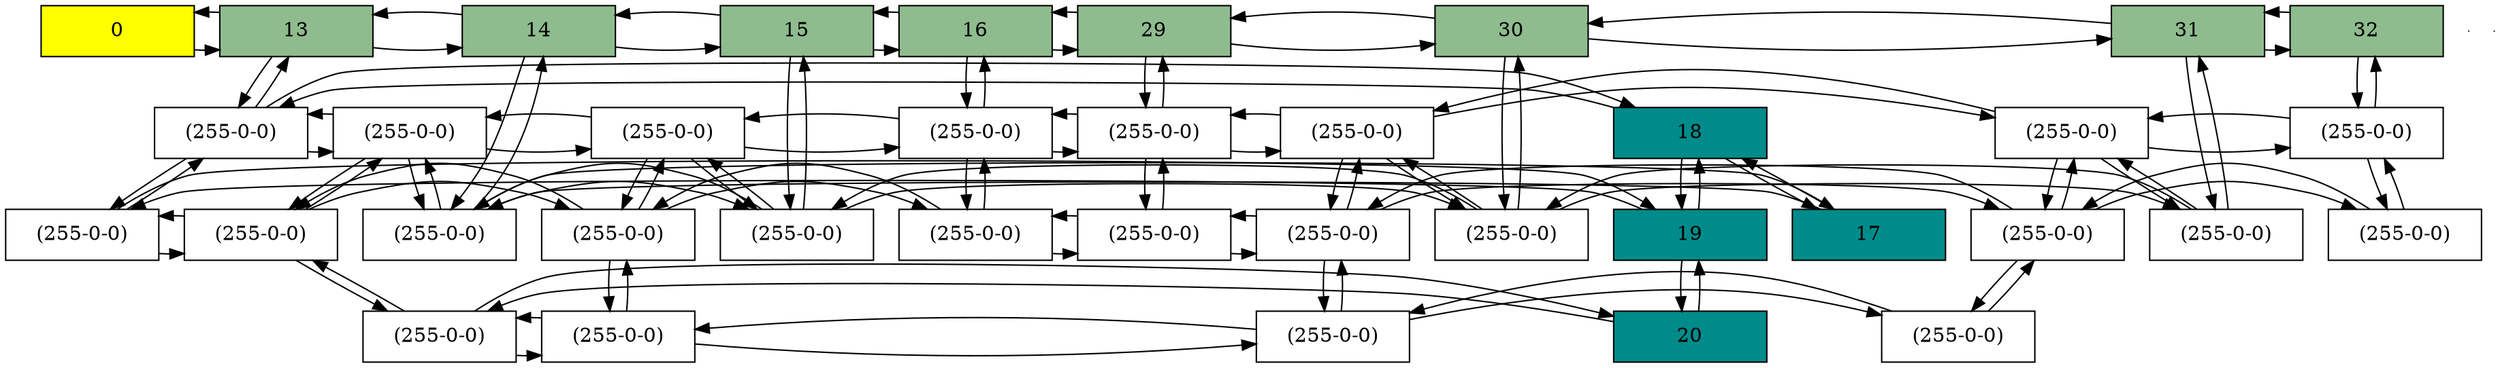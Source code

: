 digraph Sparce_Matrix {
 node [shape=box]
  Mt[ label = "0", width = 1.5, style = filled, fillcolor = yellow, group = 1 ];
e0[ shape = point, width = 0 ];
 e1[ shape = point, width = 0 ];
U17[label = "17" pos = "5.3,3.5!" width = 1.5 style = filled, fillcolor = cyan4, group = 1 ];
U17 -> N14_L17
N14_L17 ->U17
U17 -> U18
U18 -> U17
N14_L17 -> N14_L18
N14_L18 -> N14_L17
N14_L17[label = "(255-0-0)" width = 1.5, group = 2 ];
{ rank = same; U17;N14_L17; }
N14_L17 -> N15_L17
N15_L17 -> N14_L17
N15_L17 -> N15_L18
N15_L18 -> N15_L17
N15_L17[label = "(255-0-0)" width = 1.5, group = 2 ];
{ rank = same; U17;N15_L17; }
N15_L17 -> N30_L17
N30_L17 -> N15_L17
N30_L17 -> N30_L18
N30_L18 -> N30_L17
N30_L17[label = "(255-0-0)" width = 1.5, group = 2 ];
{ rank = same; U17;N30_L17; }
N30_L17 -> N31_L17
N31_L17 -> N30_L17
N31_L17 -> N31_L18
N31_L18 -> N31_L17
N31_L17[label = "(255-0-0)" width = 1.5, group = 2 ];
{ rank = same; U17;N31_L17; }
U18[label = "18" pos = "5.3,3.5!" width = 1.5 style = filled, fillcolor = cyan4, group = 1 ];
U18 -> N13_L18
N13_L18 ->U18
U18 -> U19
U19 -> U18
N13_L18 -> N13_L19
N13_L19 -> N13_L18
N13_L18[label = "(255-0-0)" width = 1.5, group = 2 ];
{ rank = same; U18;N13_L18; }
N13_L18 -> N14_L18
N14_L18 -> N13_L18
N14_L18 -> N14_L19
N14_L19 -> N14_L18
N14_L18[label = "(255-0-0)" width = 1.5, group = 2 ];
{ rank = same; U18;N14_L18; }
N14_L18 -> N15_L18
N15_L18 -> N14_L18
N15_L18 -> N15_L19
N15_L19 -> N15_L18
N15_L18[label = "(255-0-0)" width = 1.5, group = 2 ];
{ rank = same; U18;N15_L18; }
N15_L18 -> N16_L18
N16_L18 -> N15_L18
N16_L18 -> N16_L19
N16_L19 -> N16_L18
N16_L18[label = "(255-0-0)" width = 1.5, group = 2 ];
{ rank = same; U18;N16_L18; }
N16_L18 -> N29_L18
N29_L18 -> N16_L18
N29_L18 -> N29_L19
N29_L19 -> N29_L18
N29_L18[label = "(255-0-0)" width = 1.5, group = 2 ];
{ rank = same; U18;N29_L18; }
N29_L18 -> N30_L18
N30_L18 -> N29_L18
N30_L18 -> N30_L19
N30_L19 -> N30_L18
N30_L18[label = "(255-0-0)" width = 1.5, group = 2 ];
{ rank = same; U18;N30_L18; }
N30_L18 -> N31_L18
N31_L18 -> N30_L18
N31_L18 -> N31_L19
N31_L19 -> N31_L18
N31_L18[label = "(255-0-0)" width = 1.5, group = 2 ];
{ rank = same; U18;N31_L18; }
N31_L18 -> N32_L18
N32_L18 -> N31_L18
N32_L18 -> N32_L19
N32_L19 -> N32_L18
N32_L18[label = "(255-0-0)" width = 1.5, group = 2 ];
{ rank = same; U18;N32_L18; }
U19[label = "19" pos = "5.3,3.5!" width = 1.5 style = filled, fillcolor = cyan4, group = 1 ];
U19 -> N13_L19
N13_L19 ->U19
U19 -> U20
U20 -> U19
N13_L19[label = "(255-0-0)" width = 1.5, group = 2 ];
{ rank = same; U19;N13_L19; }
N13_L19 -> N14_L19
N14_L19 -> N13_L19
N14_L19 -> N14_L20
N14_L20 -> N14_L19
N14_L19[label = "(255-0-0)" width = 1.5, group = 2 ];
{ rank = same; U19;N14_L19; }
N14_L19 -> N15_L19
N15_L19 -> N14_L19
N15_L19 -> N15_L20
N15_L20 -> N15_L19
N15_L19[label = "(255-0-0)" width = 1.5, group = 2 ];
{ rank = same; U19;N15_L19; }
N15_L19 -> N16_L19
N16_L19 -> N15_L19
N16_L19[label = "(255-0-0)" width = 1.5, group = 2 ];
{ rank = same; U19;N16_L19; }
N16_L19 -> N29_L19
N29_L19 -> N16_L19
N29_L19[label = "(255-0-0)" width = 1.5, group = 2 ];
{ rank = same; U19;N29_L19; }
N29_L19 -> N30_L19
N30_L19 -> N29_L19
N30_L19 -> N30_L20
N30_L20 -> N30_L19
N30_L19[label = "(255-0-0)" width = 1.5, group = 2 ];
{ rank = same; U19;N30_L19; }
N30_L19 -> N31_L19
N31_L19 -> N30_L19
N31_L19 -> N31_L20
N31_L20 -> N31_L19
N31_L19[label = "(255-0-0)" width = 1.5, group = 2 ];
{ rank = same; U19;N31_L19; }
N31_L19 -> N32_L19
N32_L19 -> N31_L19
N32_L19[label = "(255-0-0)" width = 1.5, group = 2 ];
{ rank = same; U19;N32_L19; }
U20[label = "20" pos = "5.3,3.5!" width = 1.5 style = filled, fillcolor = cyan4, group = 1 ];
U20 -> N14_L20
N14_L20 ->U20
N14_L20[label = "(255-0-0)" width = 1.5, group = 2 ];
{ rank = same; U20;N14_L20; }
N14_L20 -> N15_L20
N15_L20 -> N14_L20
N15_L20[label = "(255-0-0)" width = 1.5, group = 2 ];
{ rank = same; U20;N15_L20; }
N15_L20 -> N30_L20
N30_L20 -> N15_L20
N30_L20[label = "(255-0-0)" width = 1.5, group = 2 ];
{ rank = same; U20;N30_L20; }
N30_L20 -> N31_L20
N31_L20 -> N30_L20
N31_L20[label = "(255-0-0)" width = 1.5, group = 2 ];
{ rank = same; U20;N31_L20; }
Mt->A13
A13->Mt
A13[label = "13"   width = 1.5 style = filled, fillcolor = darkseagreen, group = 2 ];
A13 -> N13_L18
N13_L18 -> A13
A13 -> A14
A14 -> A13
A14[label = "14"   width = 1.5 style = filled, fillcolor = darkseagreen, group = 2 ];
A14 -> N14_L17
N14_L17 -> A14
A14 -> A15
A15 -> A14
A15[label = "15"   width = 1.5 style = filled, fillcolor = darkseagreen, group = 2 ];
A15 -> N15_L17
N15_L17 -> A15
A15 -> A16
A16 -> A15
A16[label = "16"   width = 1.5 style = filled, fillcolor = darkseagreen, group = 2 ];
A16 -> N16_L18
N16_L18 -> A16
A16 -> A29
A29 -> A16
A29[label = "29"   width = 1.5 style = filled, fillcolor = darkseagreen, group = 2 ];
A29 -> N29_L18
N29_L18 -> A29
A29 -> A30
A30 -> A29
A30[label = "30"   width = 1.5 style = filled, fillcolor = darkseagreen, group = 2 ];
A30 -> N30_L17
N30_L17 -> A30
A30 -> A31
A31 -> A30
A31[label = "31"   width = 1.5 style = filled, fillcolor = darkseagreen, group = 2 ];
A31 -> N31_L17
N31_L17 -> A31
A31 -> A32
A32 -> A31
A32[label = "32"   width = 1.5 style = filled, fillcolor = darkseagreen, group = 2 ];
A32 -> N32_L18
N32_L18 -> A32
 { rank = same; Mt;A13;A14;A15;A16;A29;A30;A31;A32;}
}